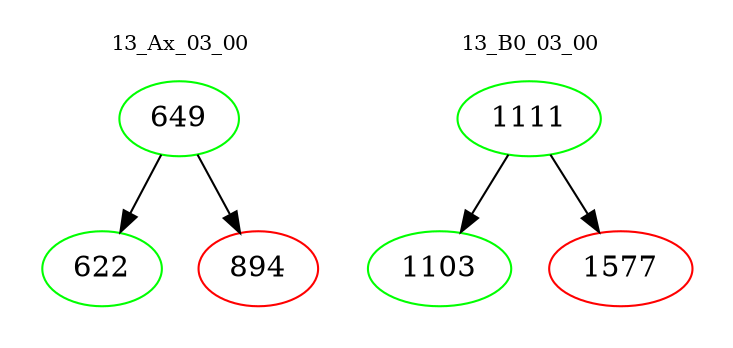 digraph{
subgraph cluster_0 {
color = white
label = "13_Ax_03_00";
fontsize=10;
T0_649 [label="649", color="green"]
T0_649 -> T0_622 [color="black"]
T0_622 [label="622", color="green"]
T0_649 -> T0_894 [color="black"]
T0_894 [label="894", color="red"]
}
subgraph cluster_1 {
color = white
label = "13_B0_03_00";
fontsize=10;
T1_1111 [label="1111", color="green"]
T1_1111 -> T1_1103 [color="black"]
T1_1103 [label="1103", color="green"]
T1_1111 -> T1_1577 [color="black"]
T1_1577 [label="1577", color="red"]
}
}
